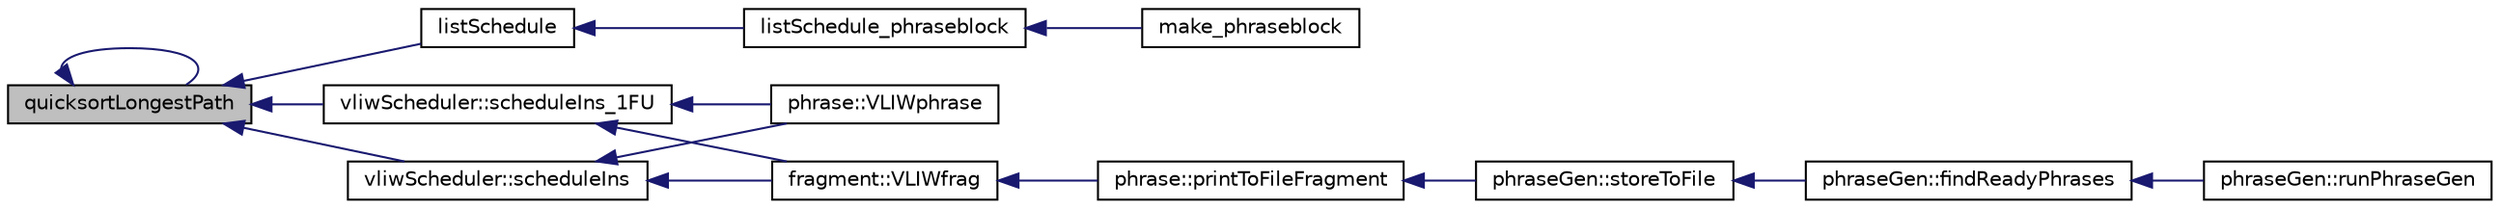 digraph G
{
  edge [fontname="Helvetica",fontsize="10",labelfontname="Helvetica",labelfontsize="10"];
  node [fontname="Helvetica",fontsize="10",shape=record];
  rankdir=LR;
  Node1 [label="quicksortLongestPath",height=0.2,width=0.4,color="black", fillcolor="grey75", style="filled" fontcolor="black"];
  Node1 -> Node2 [dir=back,color="midnightblue",fontsize="10",style="solid"];
  Node2 [label="listSchedule",height=0.2,width=0.4,color="black", fillcolor="white", style="filled",URL="$listSchedule_8h.html#af9a47861fb738dfb09aa240667f01b1e"];
  Node2 -> Node3 [dir=back,color="midnightblue",fontsize="10",style="solid"];
  Node3 [label="listSchedule_phraseblock",height=0.2,width=0.4,color="black", fillcolor="white", style="filled",URL="$make__phraseblock_8cpp.html#a65aeab967a815a10deb65ad6d6ce5116"];
  Node3 -> Node4 [dir=back,color="midnightblue",fontsize="10",style="solid"];
  Node4 [label="make_phraseblock",height=0.2,width=0.4,color="black", fillcolor="white", style="filled",URL="$make__phraseblock_8cpp.html#af5aea5750e9482dfe18f886b91b680b4"];
  Node1 -> Node1 [dir=back,color="midnightblue",fontsize="10",style="solid"];
  Node1 -> Node5 [dir=back,color="midnightblue",fontsize="10",style="solid"];
  Node5 [label="vliwScheduler::scheduleIns",height=0.2,width=0.4,color="black", fillcolor="white", style="filled",URL="$classvliwScheduler.html#a29a8e438bea013f48b2cc7b3e672dfe6"];
  Node5 -> Node6 [dir=back,color="midnightblue",fontsize="10",style="solid"];
  Node6 [label="fragment::VLIWfrag",height=0.2,width=0.4,color="black", fillcolor="white", style="filled",URL="$classfragment.html#aec9f0320f42a1417a2fb59c57df575f2"];
  Node6 -> Node7 [dir=back,color="midnightblue",fontsize="10",style="solid"];
  Node7 [label="phrase::printToFileFragment",height=0.2,width=0.4,color="black", fillcolor="white", style="filled",URL="$classphrase.html#a555253effe54e3dc88d47d5e33a7baa1"];
  Node7 -> Node8 [dir=back,color="midnightblue",fontsize="10",style="solid"];
  Node8 [label="phraseGen::storeToFile",height=0.2,width=0.4,color="black", fillcolor="white", style="filled",URL="$classphraseGen.html#aba7134610613016de2d7d91d47c5dd4e"];
  Node8 -> Node9 [dir=back,color="midnightblue",fontsize="10",style="solid"];
  Node9 [label="phraseGen::findReadyPhrases",height=0.2,width=0.4,color="black", fillcolor="white", style="filled",URL="$classphraseGen.html#ab1fd52686e66bea06bd08d7fc8a4eb23"];
  Node9 -> Node10 [dir=back,color="midnightblue",fontsize="10",style="solid"];
  Node10 [label="phraseGen::runPhraseGen",height=0.2,width=0.4,color="black", fillcolor="white", style="filled",URL="$classphraseGen.html#a27c8b0d81592bc45e7f25e9cb7a4d1c4"];
  Node5 -> Node11 [dir=back,color="midnightblue",fontsize="10",style="solid"];
  Node11 [label="phrase::VLIWphrase",height=0.2,width=0.4,color="black", fillcolor="white", style="filled",URL="$classphrase.html#ad83361bffa7f64be8b2d6b0afbe8623c"];
  Node1 -> Node12 [dir=back,color="midnightblue",fontsize="10",style="solid"];
  Node12 [label="vliwScheduler::scheduleIns_1FU",height=0.2,width=0.4,color="black", fillcolor="white", style="filled",URL="$classvliwScheduler.html#a6b42ca4f7436dc7dfac2848dabc10416"];
  Node12 -> Node6 [dir=back,color="midnightblue",fontsize="10",style="solid"];
  Node12 -> Node11 [dir=back,color="midnightblue",fontsize="10",style="solid"];
}
